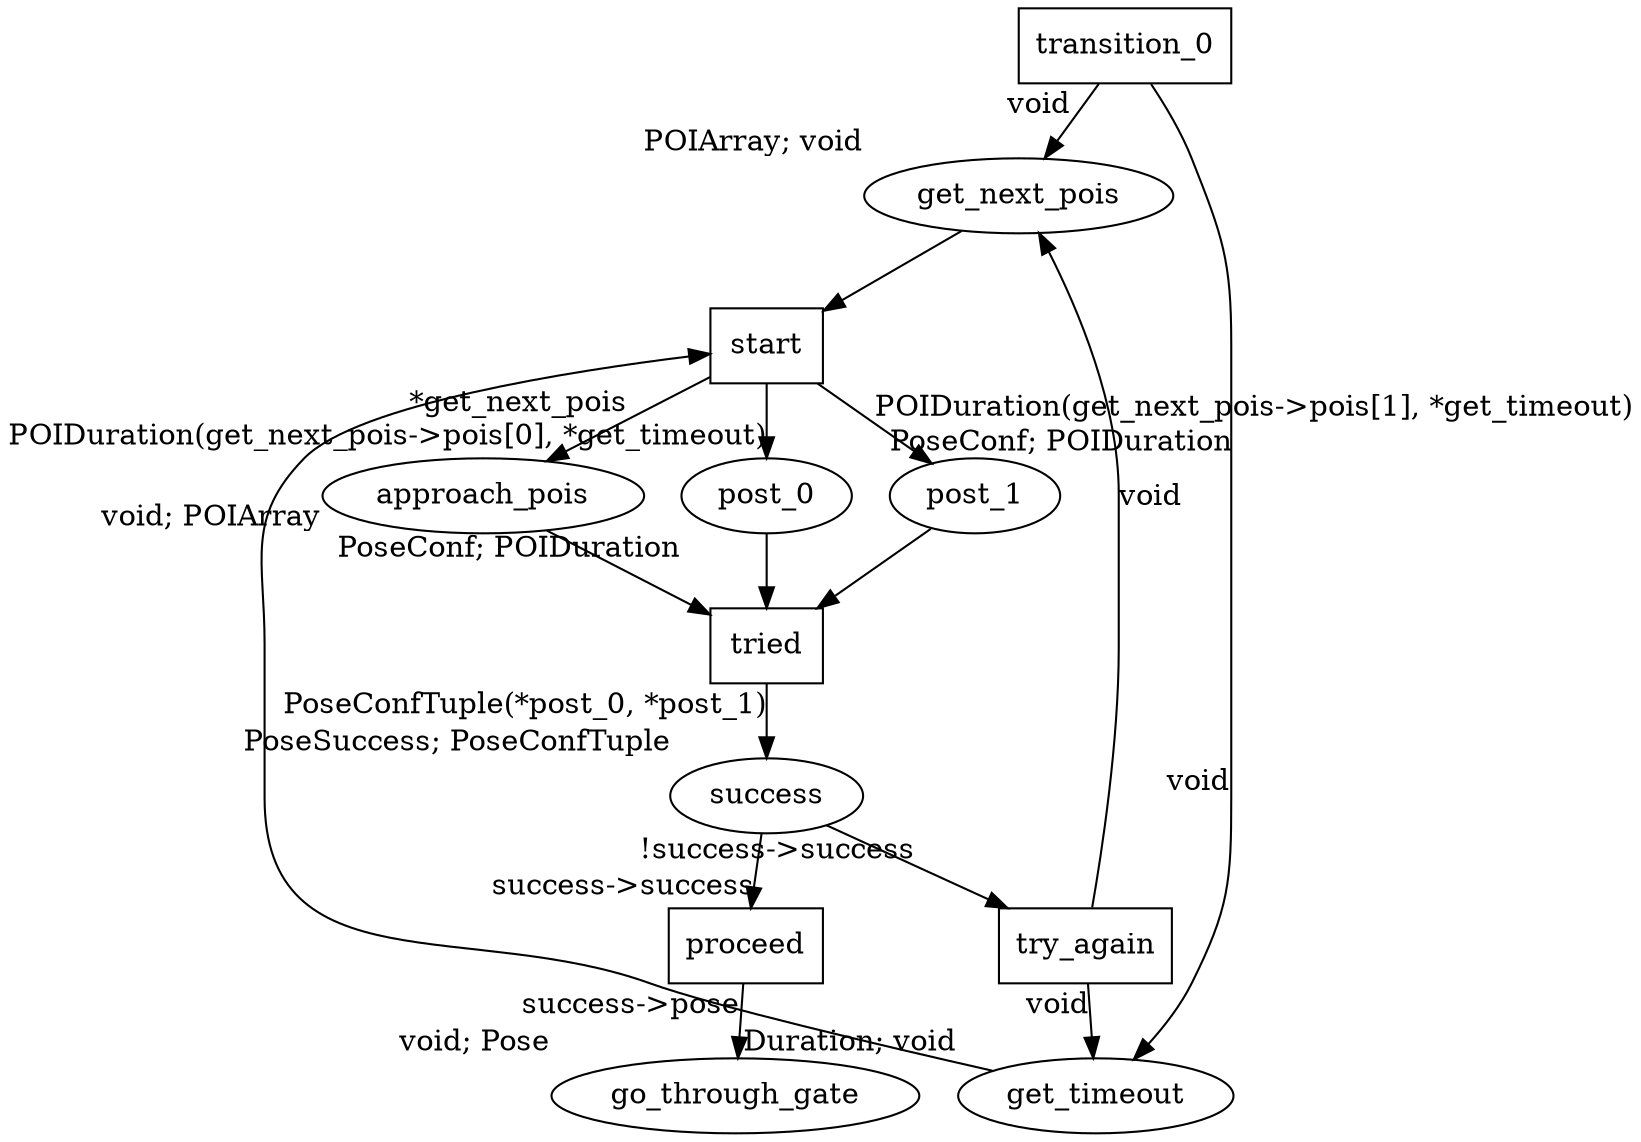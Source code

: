 digraph G
{
  splines=true;
  // A hypothetical mission example to complete the start gate challenge
  transition_0 [shape="box", pos="12.5,102!"];

  // A place to get the next Points of Interest(POIs) from the POI server
  get_next_pois[shape="oval", xlabel="POIArray; void", pos="15, 100!"];
  transition_0 -> get_next_pois[xlabel="void"];

  // A place to get the start get timeout from rosparam server
  get_timeout[shape="oval", xlabel="Duration; void", pos="11, 100!"];
  transition_0 -> get_timeout[xlabel="void"];

  // start the actual mission once we have ros params and stuff
  start[shape="box", pos="5, 98!"];
  get_next_pois->start;
  get_timeout->start;

  tried[shape="box", pos="5, 93!"];

  // consult with ros nodes to locate the posts of the start gate,
  //  return confidence if found or timeout
  post_0[shape="oval", xlabel="PoseConf; POIDuration", pos="7, 95!"];
  start -> post_0[
      xlabel="POIDuration(get_next_pois->pois[0], *get_timeout)"];
  post_0 -> tried;
  post_1[shape="oval", xlabel="PoseConf; POIDuration", pos="13, 95!"];
  start -> post_1[
      xlabel="POIDuration(get_next_pois->pois[1], *get_timeout)"];
  post_1 -> tried;

  // utilize thread safe c++ pose editor library to command a move of the submarine
  approach_pois[shape="oval", xlabel="void; POIArray", pos="0, 95!"];
  start -> approach_pois[xlabel="*get_next_pois"];
  approach_pois -> tried;

  // if at first you dont succeed, try try again
  try_again[shape="box", pos="15, 95!"];
  try_again -> get_timeout[xlabel="void"];
  try_again -> get_next_pois[xlabel="void"];

  // place to determine if we have succeded in the mission or need to try again
  success[shape="oval" xlabel="PoseSuccess; PoseConfTuple", pos="10, 92!"];
  tried -> success[xlabel="PoseConfTuple(*post_0, *post_1)"];
  success -> proceed[xlabel="success->success"];
  success -> try_again[xlabel="!success->success"];

  // when successful, go_through the exit
  go_through_gate[shape="oval", xlabel="void; Pose"];
  proceed[shape="box", pos="5, 90!"];
  proceed -> go_through_gate[xlabel="success->pose"];
}
